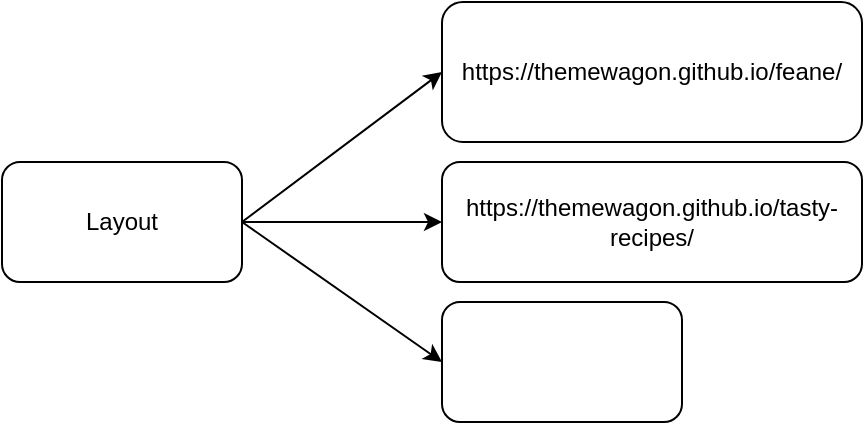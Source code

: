 <mxfile version="24.6.5" type="github">
  <diagram name="Página-1" id="_JozszdOQ5H9nEkMJRZu">
    <mxGraphModel dx="1120" dy="468" grid="1" gridSize="10" guides="1" tooltips="1" connect="1" arrows="1" fold="1" page="1" pageScale="1" pageWidth="827" pageHeight="1169" math="0" shadow="0">
      <root>
        <mxCell id="0" />
        <mxCell id="1" parent="0" />
        <mxCell id="03ZlNTiPjZ4IK-vgwYox-1" value="Layout" style="rounded=1;whiteSpace=wrap;html=1;" vertex="1" parent="1">
          <mxGeometry x="30" y="80" width="120" height="60" as="geometry" />
        </mxCell>
        <mxCell id="03ZlNTiPjZ4IK-vgwYox-2" value="" style="endArrow=classic;html=1;rounded=0;exitX=1;exitY=0.5;exitDx=0;exitDy=0;entryX=0;entryY=0.5;entryDx=0;entryDy=0;" edge="1" parent="1" source="03ZlNTiPjZ4IK-vgwYox-1" target="03ZlNTiPjZ4IK-vgwYox-3">
          <mxGeometry width="50" height="50" relative="1" as="geometry">
            <mxPoint x="240" y="120" as="sourcePoint" />
            <mxPoint x="220" y="60" as="targetPoint" />
          </mxGeometry>
        </mxCell>
        <mxCell id="03ZlNTiPjZ4IK-vgwYox-3" value="https://themewagon.github.io/feane/" style="rounded=1;whiteSpace=wrap;html=1;" vertex="1" parent="1">
          <mxGeometry x="250" width="210" height="70" as="geometry" />
        </mxCell>
        <mxCell id="03ZlNTiPjZ4IK-vgwYox-4" value="" style="endArrow=classic;html=1;rounded=0;exitX=1;exitY=0.5;exitDx=0;exitDy=0;entryX=0;entryY=0.5;entryDx=0;entryDy=0;" edge="1" parent="1" source="03ZlNTiPjZ4IK-vgwYox-1" target="03ZlNTiPjZ4IK-vgwYox-6">
          <mxGeometry width="50" height="50" relative="1" as="geometry">
            <mxPoint x="170" y="100" as="sourcePoint" />
            <mxPoint x="220" y="90" as="targetPoint" />
          </mxGeometry>
        </mxCell>
        <mxCell id="03ZlNTiPjZ4IK-vgwYox-5" value="" style="endArrow=classic;html=1;rounded=0;exitX=1;exitY=0.5;exitDx=0;exitDy=0;entryX=0;entryY=0.5;entryDx=0;entryDy=0;" edge="1" parent="1" source="03ZlNTiPjZ4IK-vgwYox-1" target="03ZlNTiPjZ4IK-vgwYox-7">
          <mxGeometry width="50" height="50" relative="1" as="geometry">
            <mxPoint x="180" y="110" as="sourcePoint" />
            <mxPoint x="200" y="110" as="targetPoint" />
          </mxGeometry>
        </mxCell>
        <UserObject label="https://themewagon.github.io/tasty-recipes/" link="https://themewagon.github.io/tasty-recipes/" id="03ZlNTiPjZ4IK-vgwYox-6">
          <mxCell style="rounded=1;whiteSpace=wrap;html=1;" vertex="1" parent="1">
            <mxGeometry x="250" y="80" width="210" height="60" as="geometry" />
          </mxCell>
        </UserObject>
        <mxCell id="03ZlNTiPjZ4IK-vgwYox-7" value="" style="rounded=1;whiteSpace=wrap;html=1;" vertex="1" parent="1">
          <mxGeometry x="250" y="150" width="120" height="60" as="geometry" />
        </mxCell>
      </root>
    </mxGraphModel>
  </diagram>
</mxfile>
